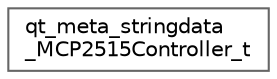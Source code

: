 digraph "Graphical Class Hierarchy"
{
 // LATEX_PDF_SIZE
  bgcolor="transparent";
  edge [fontname=Helvetica,fontsize=10,labelfontname=Helvetica,labelfontsize=10];
  node [fontname=Helvetica,fontsize=10,shape=box,height=0.2,width=0.4];
  rankdir="LR";
  Node0 [id="Node000000",label="qt_meta_stringdata\l_MCP2515Controller_t",height=0.2,width=0.4,color="grey40", fillcolor="white", style="filled",URL="$structqt__meta__stringdata__MCP2515Controller__t.html",tooltip=" "];
}
